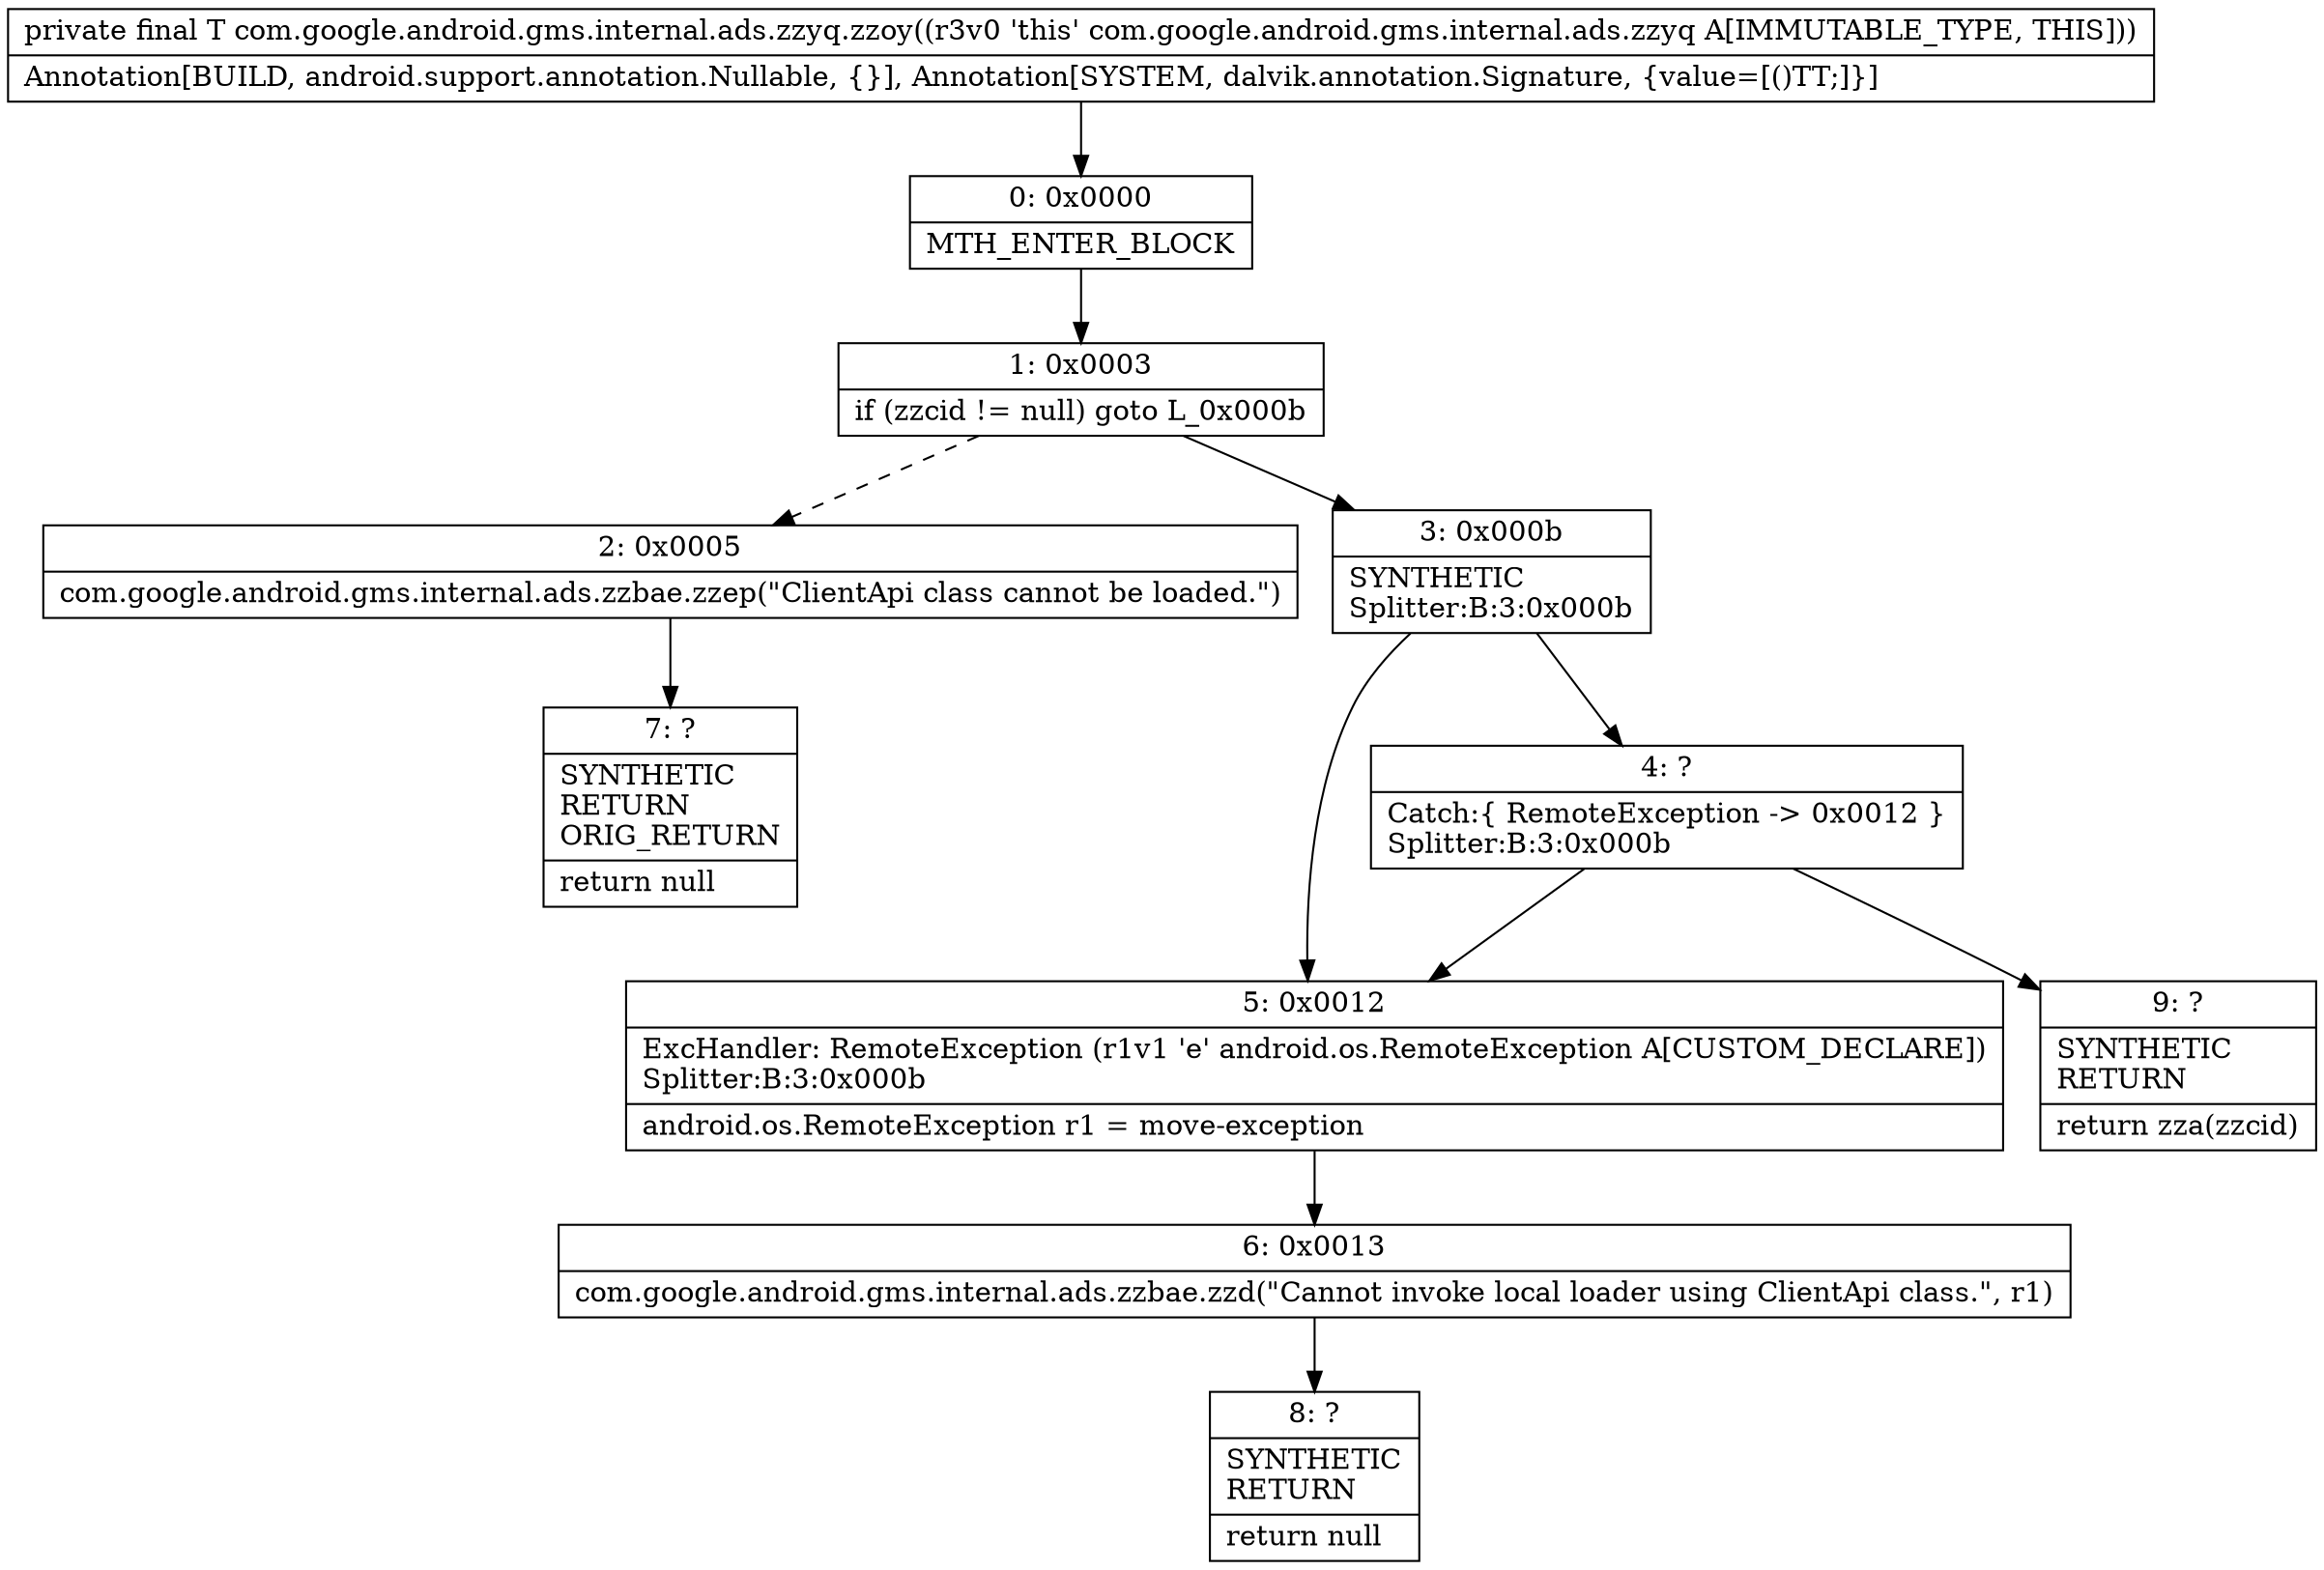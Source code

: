digraph "CFG forcom.google.android.gms.internal.ads.zzyq.zzoy()Ljava\/lang\/Object;" {
Node_0 [shape=record,label="{0\:\ 0x0000|MTH_ENTER_BLOCK\l}"];
Node_1 [shape=record,label="{1\:\ 0x0003|if (zzcid != null) goto L_0x000b\l}"];
Node_2 [shape=record,label="{2\:\ 0x0005|com.google.android.gms.internal.ads.zzbae.zzep(\"ClientApi class cannot be loaded.\")\l}"];
Node_3 [shape=record,label="{3\:\ 0x000b|SYNTHETIC\lSplitter:B:3:0x000b\l}"];
Node_4 [shape=record,label="{4\:\ ?|Catch:\{ RemoteException \-\> 0x0012 \}\lSplitter:B:3:0x000b\l}"];
Node_5 [shape=record,label="{5\:\ 0x0012|ExcHandler: RemoteException (r1v1 'e' android.os.RemoteException A[CUSTOM_DECLARE])\lSplitter:B:3:0x000b\l|android.os.RemoteException r1 = move\-exception\l}"];
Node_6 [shape=record,label="{6\:\ 0x0013|com.google.android.gms.internal.ads.zzbae.zzd(\"Cannot invoke local loader using ClientApi class.\", r1)\l}"];
Node_7 [shape=record,label="{7\:\ ?|SYNTHETIC\lRETURN\lORIG_RETURN\l|return null\l}"];
Node_8 [shape=record,label="{8\:\ ?|SYNTHETIC\lRETURN\l|return null\l}"];
Node_9 [shape=record,label="{9\:\ ?|SYNTHETIC\lRETURN\l|return zza(zzcid)\l}"];
MethodNode[shape=record,label="{private final T com.google.android.gms.internal.ads.zzyq.zzoy((r3v0 'this' com.google.android.gms.internal.ads.zzyq A[IMMUTABLE_TYPE, THIS]))  | Annotation[BUILD, android.support.annotation.Nullable, \{\}], Annotation[SYSTEM, dalvik.annotation.Signature, \{value=[()TT;]\}]\l}"];
MethodNode -> Node_0;
Node_0 -> Node_1;
Node_1 -> Node_2[style=dashed];
Node_1 -> Node_3;
Node_2 -> Node_7;
Node_3 -> Node_4;
Node_3 -> Node_5;
Node_4 -> Node_5;
Node_4 -> Node_9;
Node_5 -> Node_6;
Node_6 -> Node_8;
}

